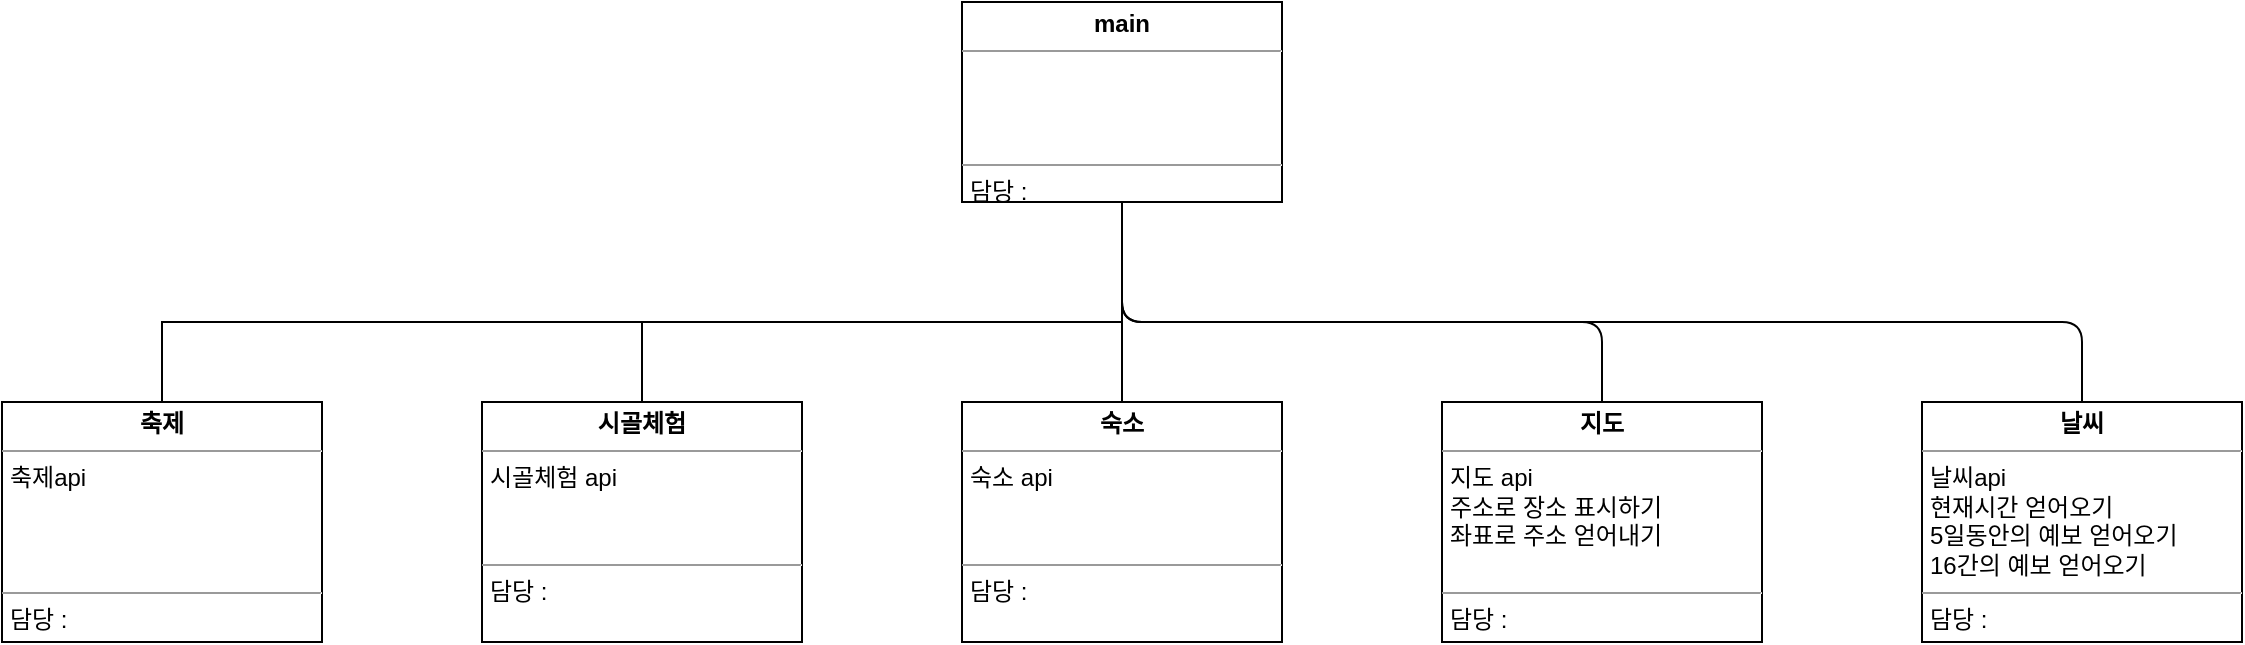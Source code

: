<mxfile version="14.6.13" type="device"><diagram id="hahupxrm8rOjGVdtSaXc" name="Page-1"><mxGraphModel dx="1106" dy="892" grid="1" gridSize="10" guides="1" tooltips="1" connect="1" arrows="1" fold="1" page="1" pageScale="1" pageWidth="1600" pageHeight="1200" math="0" shadow="0"><root><mxCell id="0"/><mxCell id="1" parent="0"/><mxCell id="joNMHxaI-qt4NKt7_uSh-4" value="&lt;p style=&quot;margin: 0px ; margin-top: 4px ; text-align: center&quot;&gt;&lt;b&gt;main&lt;/b&gt;&lt;/p&gt;&lt;hr size=&quot;1&quot;&gt;&lt;p style=&quot;margin: 0px ; margin-left: 4px&quot;&gt;&lt;br&gt;&lt;/p&gt;&lt;p style=&quot;margin: 0px ; margin-left: 4px&quot;&gt;&lt;br&gt;&lt;/p&gt;&lt;p style=&quot;margin: 0px ; margin-left: 4px&quot;&gt;&lt;br&gt;&lt;/p&gt;&lt;hr size=&quot;1&quot;&gt;&lt;p style=&quot;margin: 0px ; margin-left: 4px&quot;&gt;담당 :&amp;nbsp;&lt;/p&gt;" style="verticalAlign=top;align=left;overflow=fill;fontSize=12;fontFamily=Helvetica;html=1;" parent="1" vertex="1"><mxGeometry x="680" y="40" width="160" height="100" as="geometry"/></mxCell><mxCell id="joNMHxaI-qt4NKt7_uSh-5" value="&lt;p style=&quot;margin: 0px ; margin-top: 4px ; text-align: center&quot;&gt;&lt;b&gt;날씨&lt;/b&gt;&lt;/p&gt;&lt;hr size=&quot;1&quot;&gt;&lt;p style=&quot;margin: 0px ; margin-left: 4px&quot;&gt;&lt;span&gt;날씨api&amp;nbsp;&lt;/span&gt;&lt;br&gt;&lt;/p&gt;&lt;p style=&quot;margin: 0px ; margin-left: 4px&quot;&gt;&lt;br&gt;&lt;/p&gt;&lt;p style=&quot;margin: 0px ; margin-left: 4px&quot;&gt;&lt;br&gt;&lt;/p&gt;&lt;p style=&quot;margin: 0px ; margin-left: 4px&quot;&gt;&lt;br&gt;&lt;/p&gt;&lt;hr size=&quot;1&quot;&gt;&lt;p style=&quot;margin: 0px ; margin-left: 4px&quot;&gt;담당 :&amp;nbsp;&lt;/p&gt;" style="verticalAlign=top;align=left;overflow=fill;fontSize=12;fontFamily=Helvetica;html=1;" parent="1" vertex="1"><mxGeometry x="200" y="240" width="160" height="120" as="geometry"/></mxCell><mxCell id="joNMHxaI-qt4NKt7_uSh-6" value="&lt;p style=&quot;margin: 0px ; margin-top: 4px ; text-align: center&quot;&gt;&lt;b&gt;축제&lt;/b&gt;&lt;/p&gt;&lt;hr size=&quot;1&quot;&gt;&lt;p style=&quot;margin: 0px ; margin-left: 4px&quot;&gt;&lt;span&gt;축제api&lt;/span&gt;&lt;br&gt;&lt;/p&gt;&lt;p style=&quot;margin: 0px ; margin-left: 4px&quot;&gt;&lt;span&gt;&lt;br&gt;&lt;/span&gt;&lt;/p&gt;&lt;p style=&quot;margin: 0px ; margin-left: 4px&quot;&gt;&lt;span&gt;&lt;br&gt;&lt;/span&gt;&lt;/p&gt;&lt;p style=&quot;margin: 0px ; margin-left: 4px&quot;&gt;&lt;span&gt;&lt;br&gt;&lt;/span&gt;&lt;/p&gt;&lt;hr size=&quot;1&quot;&gt;&lt;p style=&quot;margin: 0px ; margin-left: 4px&quot;&gt;담당 :&amp;nbsp;&lt;/p&gt;" style="verticalAlign=top;align=left;overflow=fill;fontSize=12;fontFamily=Helvetica;html=1;" parent="1" vertex="1"><mxGeometry x="440" y="240" width="160" height="120" as="geometry"/></mxCell><mxCell id="joNMHxaI-qt4NKt7_uSh-8" value="&lt;p style=&quot;margin: 0px ; margin-top: 4px ; text-align: center&quot;&gt;&lt;b&gt;지도&lt;/b&gt;&lt;/p&gt;&lt;hr size=&quot;1&quot;&gt;&lt;p style=&quot;margin: 0px ; margin-left: 4px&quot;&gt;지도 api&lt;/p&gt;&lt;p style=&quot;margin: 0px ; margin-left: 4px&quot;&gt;&lt;br&gt;&lt;/p&gt;&lt;p style=&quot;margin: 0px ; margin-left: 4px&quot;&gt;&lt;br&gt;&lt;/p&gt;&lt;p style=&quot;margin: 0px ; margin-left: 4px&quot;&gt;&lt;br&gt;&lt;/p&gt;&lt;hr size=&quot;1&quot;&gt;&lt;p style=&quot;margin: 0px ; margin-left: 4px&quot;&gt;담당 :&amp;nbsp;&lt;/p&gt;" style="verticalAlign=top;align=left;overflow=fill;fontSize=12;fontFamily=Helvetica;html=1;" parent="1" vertex="1"><mxGeometry x="680" y="240" width="160" height="120" as="geometry"/></mxCell><mxCell id="joNMHxaI-qt4NKt7_uSh-9" value="&lt;p style=&quot;margin: 0px ; margin-top: 4px ; text-align: center&quot;&gt;&lt;b&gt;휴게소맛집&lt;/b&gt;&lt;/p&gt;&lt;hr size=&quot;1&quot;&gt;&lt;p style=&quot;margin: 0px ; margin-left: 4px&quot;&gt;교통량 api&lt;/p&gt;&lt;p style=&quot;margin: 0px ; margin-left: 4px&quot;&gt;&lt;br&gt;&lt;/p&gt;&lt;p style=&quot;margin: 0px ; margin-left: 4px&quot;&gt;&lt;br&gt;&lt;/p&gt;&lt;p style=&quot;margin: 0px ; margin-left: 4px&quot;&gt;&lt;br&gt;&lt;/p&gt;&lt;hr size=&quot;1&quot;&gt;&lt;p style=&quot;margin: 0px ; margin-left: 4px&quot;&gt;담당 :&amp;nbsp;&lt;/p&gt;" style="verticalAlign=top;align=left;overflow=fill;fontSize=12;fontFamily=Helvetica;html=1;" parent="1" vertex="1"><mxGeometry x="920" y="240" width="160" height="120" as="geometry"/></mxCell><mxCell id="joNMHxaI-qt4NKt7_uSh-10" value="&lt;p style=&quot;margin: 0px ; margin-top: 4px ; text-align: center&quot;&gt;&lt;b&gt;숙소&lt;/b&gt;&lt;/p&gt;&lt;hr size=&quot;1&quot;&gt;&lt;p style=&quot;margin: 0px ; margin-left: 4px&quot;&gt;&lt;span&gt;숙소 api&lt;/span&gt;&lt;br&gt;&lt;/p&gt;&lt;p style=&quot;margin: 0px ; margin-left: 4px&quot;&gt;&lt;br&gt;&lt;/p&gt;&lt;p style=&quot;margin: 0px ; margin-left: 4px&quot;&gt;&lt;br&gt;&lt;/p&gt;&lt;hr size=&quot;1&quot;&gt;&lt;p style=&quot;margin: 0px ; margin-left: 4px&quot;&gt;담당 :&amp;nbsp;&lt;/p&gt;" style="verticalAlign=top;align=left;overflow=fill;fontSize=12;fontFamily=Helvetica;html=1;" parent="1" vertex="1"><mxGeometry x="1160" y="240" width="160" height="120" as="geometry"/></mxCell><mxCell id="joNMHxaI-qt4NKt7_uSh-11" value="" style="endArrow=none;html=1;rounded=0;exitX=0.5;exitY=0;exitDx=0;exitDy=0;entryX=0.5;entryY=1;entryDx=0;entryDy=0;" parent="1" source="joNMHxaI-qt4NKt7_uSh-5" target="joNMHxaI-qt4NKt7_uSh-4" edge="1"><mxGeometry relative="1" as="geometry"><mxPoint x="700" y="430" as="sourcePoint"/><mxPoint x="860" y="430" as="targetPoint"/><Array as="points"><mxPoint x="280" y="200"/><mxPoint x="760" y="200"/></Array></mxGeometry></mxCell><mxCell id="joNMHxaI-qt4NKt7_uSh-13" value="" style="endArrow=none;html=1;rounded=0;exitX=0.5;exitY=1;exitDx=0;exitDy=0;entryX=0.5;entryY=1;entryDx=0;entryDy=0;" parent="1" target="joNMHxaI-qt4NKt7_uSh-4" edge="1"><mxGeometry relative="1" as="geometry"><mxPoint x="520" y="240" as="sourcePoint"/><mxPoint x="1000" y="140" as="targetPoint"/><Array as="points"><mxPoint x="520" y="200"/><mxPoint x="760" y="200"/></Array></mxGeometry></mxCell><mxCell id="joNMHxaI-qt4NKt7_uSh-15" value="" style="endArrow=none;html=1;rounded=0;exitX=0.5;exitY=0;exitDx=0;exitDy=0;" parent="1" edge="1"><mxGeometry relative="1" as="geometry"><mxPoint x="760" y="240" as="sourcePoint"/><mxPoint x="760" y="150" as="targetPoint"/><Array as="points"><mxPoint x="760" y="200"/></Array></mxGeometry></mxCell><mxCell id="joNMHxaI-qt4NKt7_uSh-23" value="" style="endArrow=none;html=1;entryX=0.5;entryY=1;entryDx=0;entryDy=0;exitX=0.5;exitY=0;exitDx=0;exitDy=0;" parent="1" source="joNMHxaI-qt4NKt7_uSh-9" target="joNMHxaI-qt4NKt7_uSh-4" edge="1"><mxGeometry width="50" height="50" relative="1" as="geometry"><mxPoint x="880" y="210" as="sourcePoint"/><mxPoint x="930" y="160" as="targetPoint"/><Array as="points"><mxPoint x="1000" y="200"/><mxPoint x="760" y="200"/></Array></mxGeometry></mxCell><mxCell id="joNMHxaI-qt4NKt7_uSh-24" value="" style="endArrow=none;html=1;entryX=0.5;entryY=1;entryDx=0;entryDy=0;exitX=0.5;exitY=0;exitDx=0;exitDy=0;" parent="1" target="joNMHxaI-qt4NKt7_uSh-4" edge="1"><mxGeometry width="50" height="50" relative="1" as="geometry"><mxPoint x="1240" y="240" as="sourcePoint"/><mxPoint x="1000" y="140" as="targetPoint"/><Array as="points"><mxPoint x="1240" y="200"/><mxPoint x="760" y="200"/></Array></mxGeometry></mxCell><mxCell id="joNMHxaI-qt4NKt7_uSh-25" value="&lt;p style=&quot;margin: 0px ; margin-top: 4px ; text-align: center&quot;&gt;&lt;b&gt;시골체험&lt;/b&gt;&lt;/p&gt;&lt;hr size=&quot;1&quot;&gt;&lt;p style=&quot;margin: 0px ; margin-left: 4px&quot;&gt;&lt;span&gt;시골체험 api&lt;/span&gt;&lt;br&gt;&lt;/p&gt;&lt;p style=&quot;margin: 0px ; margin-left: 4px&quot;&gt;&lt;br&gt;&lt;/p&gt;&lt;p style=&quot;margin: 0px ; margin-left: 4px&quot;&gt;&lt;br&gt;&lt;/p&gt;&lt;hr size=&quot;1&quot;&gt;&lt;p style=&quot;margin: 0px ; margin-left: 4px&quot;&gt;담당 :&amp;nbsp;&lt;/p&gt;" style="verticalAlign=top;align=left;overflow=fill;fontSize=12;fontFamily=Helvetica;html=1;" parent="1" vertex="1"><mxGeometry x="920" y="240" width="160" height="120" as="geometry"/></mxCell><mxCell id="tAMJWOrri6onlTd4jiRb-1" value="&lt;p style=&quot;margin: 0px ; margin-top: 4px ; text-align: center&quot;&gt;&lt;b&gt;날씨&lt;/b&gt;&lt;/p&gt;&lt;hr size=&quot;1&quot;&gt;&lt;p style=&quot;margin: 0px ; margin-left: 4px&quot;&gt;&lt;span&gt;날씨api&amp;nbsp;&lt;/span&gt;&lt;br&gt;&lt;/p&gt;&lt;p style=&quot;margin: 0px ; margin-left: 4px&quot;&gt;&lt;br&gt;&lt;/p&gt;&lt;p style=&quot;margin: 0px ; margin-left: 4px&quot;&gt;&lt;br&gt;&lt;/p&gt;&lt;p style=&quot;margin: 0px ; margin-left: 4px&quot;&gt;&lt;br&gt;&lt;/p&gt;&lt;hr size=&quot;1&quot;&gt;&lt;p style=&quot;margin: 0px ; margin-left: 4px&quot;&gt;담당 :&amp;nbsp;&lt;/p&gt;" style="verticalAlign=top;align=left;overflow=fill;fontSize=12;fontFamily=Helvetica;html=1;" vertex="1" parent="1"><mxGeometry x="440" y="240" width="160" height="120" as="geometry"/></mxCell><mxCell id="tAMJWOrri6onlTd4jiRb-2" value="&lt;p style=&quot;margin: 0px ; margin-top: 4px ; text-align: center&quot;&gt;&lt;b&gt;축제&lt;/b&gt;&lt;/p&gt;&lt;hr size=&quot;1&quot;&gt;&lt;p style=&quot;margin: 0px ; margin-left: 4px&quot;&gt;&lt;span&gt;축제api&lt;/span&gt;&lt;br&gt;&lt;/p&gt;&lt;p style=&quot;margin: 0px ; margin-left: 4px&quot;&gt;&lt;span&gt;&lt;br&gt;&lt;/span&gt;&lt;/p&gt;&lt;p style=&quot;margin: 0px ; margin-left: 4px&quot;&gt;&lt;span&gt;&lt;br&gt;&lt;/span&gt;&lt;/p&gt;&lt;p style=&quot;margin: 0px ; margin-left: 4px&quot;&gt;&lt;span&gt;&lt;br&gt;&lt;/span&gt;&lt;/p&gt;&lt;hr size=&quot;1&quot;&gt;&lt;p style=&quot;margin: 0px ; margin-left: 4px&quot;&gt;담당 :&amp;nbsp;&lt;/p&gt;" style="verticalAlign=top;align=left;overflow=fill;fontSize=12;fontFamily=Helvetica;html=1;" vertex="1" parent="1"><mxGeometry x="200" y="240" width="160" height="120" as="geometry"/></mxCell><mxCell id="tAMJWOrri6onlTd4jiRb-3" value="&lt;p style=&quot;margin: 0px ; margin-top: 4px ; text-align: center&quot;&gt;&lt;b&gt;날씨&lt;/b&gt;&lt;/p&gt;&lt;hr size=&quot;1&quot;&gt;&lt;p style=&quot;margin: 0px ; margin-left: 4px&quot;&gt;&lt;span&gt;날씨api&amp;nbsp;&lt;/span&gt;&lt;br&gt;&lt;/p&gt;&lt;p style=&quot;margin: 0px ; margin-left: 4px&quot;&gt;현재시간 얻어오기&lt;/p&gt;&lt;p style=&quot;margin: 0px ; margin-left: 4px&quot;&gt;5일동안의 예보 얻어오기&lt;/p&gt;&lt;p style=&quot;margin: 0px ; margin-left: 4px&quot;&gt;16간의 예보 얻어오기&lt;/p&gt;&lt;hr size=&quot;1&quot;&gt;&lt;p style=&quot;margin: 0px ; margin-left: 4px&quot;&gt;담당 :&amp;nbsp;&lt;/p&gt;" style="verticalAlign=top;align=left;overflow=fill;fontSize=12;fontFamily=Helvetica;html=1;" vertex="1" parent="1"><mxGeometry x="1160" y="240" width="160" height="120" as="geometry"/></mxCell><mxCell id="tAMJWOrri6onlTd4jiRb-4" value="&lt;p style=&quot;margin: 0px ; margin-top: 4px ; text-align: center&quot;&gt;&lt;b&gt;시골체험&lt;/b&gt;&lt;/p&gt;&lt;hr size=&quot;1&quot;&gt;&lt;p style=&quot;margin: 0px ; margin-left: 4px&quot;&gt;&lt;span&gt;시골체험 api&lt;/span&gt;&lt;br&gt;&lt;/p&gt;&lt;p style=&quot;margin: 0px ; margin-left: 4px&quot;&gt;&lt;br&gt;&lt;/p&gt;&lt;p style=&quot;margin: 0px ; margin-left: 4px&quot;&gt;&lt;br&gt;&lt;/p&gt;&lt;hr size=&quot;1&quot;&gt;&lt;p style=&quot;margin: 0px ; margin-left: 4px&quot;&gt;담당 :&amp;nbsp;&lt;/p&gt;" style="verticalAlign=top;align=left;overflow=fill;fontSize=12;fontFamily=Helvetica;html=1;" vertex="1" parent="1"><mxGeometry x="440" y="240" width="160" height="120" as="geometry"/></mxCell><mxCell id="tAMJWOrri6onlTd4jiRb-5" value="&lt;p style=&quot;margin: 0px ; margin-top: 4px ; text-align: center&quot;&gt;&lt;b&gt;숙소&lt;/b&gt;&lt;/p&gt;&lt;hr size=&quot;1&quot;&gt;&lt;p style=&quot;margin: 0px ; margin-left: 4px&quot;&gt;&lt;span&gt;숙소 api&lt;/span&gt;&lt;br&gt;&lt;/p&gt;&lt;p style=&quot;margin: 0px ; margin-left: 4px&quot;&gt;&lt;br&gt;&lt;/p&gt;&lt;p style=&quot;margin: 0px ; margin-left: 4px&quot;&gt;&lt;br&gt;&lt;/p&gt;&lt;hr size=&quot;1&quot;&gt;&lt;p style=&quot;margin: 0px ; margin-left: 4px&quot;&gt;담당 :&amp;nbsp;&lt;/p&gt;" style="verticalAlign=top;align=left;overflow=fill;fontSize=12;fontFamily=Helvetica;html=1;" vertex="1" parent="1"><mxGeometry x="680" y="240" width="160" height="120" as="geometry"/></mxCell><mxCell id="tAMJWOrri6onlTd4jiRb-6" value="&lt;p style=&quot;margin: 0px ; margin-top: 4px ; text-align: center&quot;&gt;&lt;b&gt;지도&lt;/b&gt;&lt;/p&gt;&lt;hr size=&quot;1&quot;&gt;&lt;p style=&quot;margin: 0px ; margin-left: 4px&quot;&gt;지도 api&lt;/p&gt;&lt;p style=&quot;margin: 0px ; margin-left: 4px&quot;&gt;주소로 장소 표시하기&lt;/p&gt;&lt;p style=&quot;margin: 0px ; margin-left: 4px&quot;&gt;좌표로 주소 얻어내기&lt;/p&gt;&lt;p style=&quot;margin: 0px ; margin-left: 4px&quot;&gt;&lt;br&gt;&lt;/p&gt;&lt;hr size=&quot;1&quot;&gt;&lt;p style=&quot;margin: 0px ; margin-left: 4px&quot;&gt;담당 :&amp;nbsp;&lt;/p&gt;" style="verticalAlign=top;align=left;overflow=fill;fontSize=12;fontFamily=Helvetica;html=1;" vertex="1" parent="1"><mxGeometry x="920" y="240" width="160" height="120" as="geometry"/></mxCell></root></mxGraphModel></diagram></mxfile>